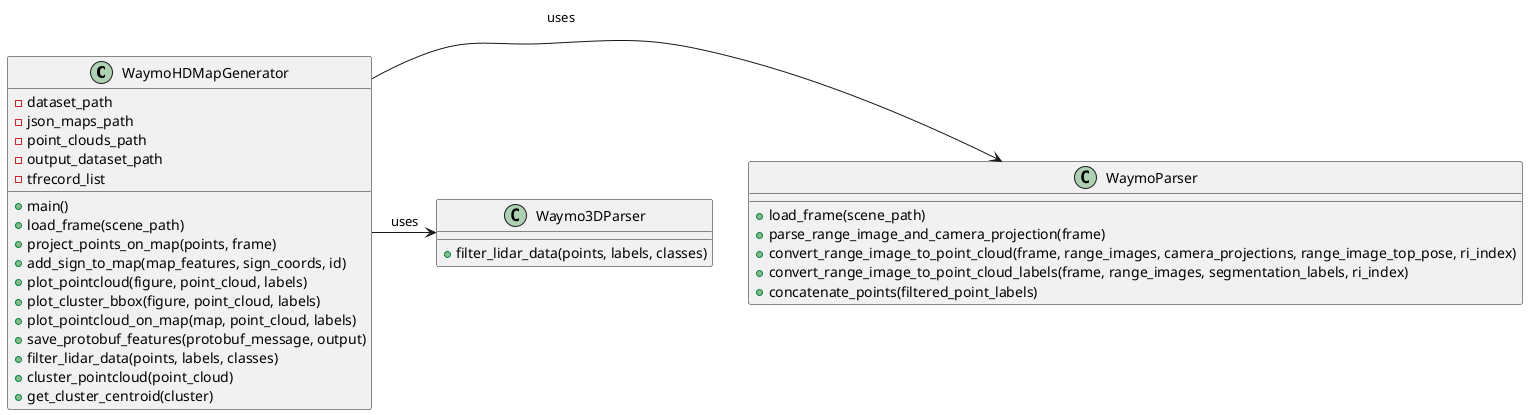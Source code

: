 @startuml

class WaymoHDMapGenerator {
  - dataset_path
  - json_maps_path
  - point_clouds_path
  - output_dataset_path
  - tfrecord_list
  + main()
  + load_frame(scene_path)
  + project_points_on_map(points, frame)
  + add_sign_to_map(map_features, sign_coords, id)
  + plot_pointcloud(figure, point_cloud, labels)
  + plot_cluster_bbox(figure, point_cloud, labels)
  + plot_pointcloud_on_map(map, point_cloud, labels)
  + save_protobuf_features(protobuf_message, output)
  + filter_lidar_data(points, labels, classes)
  + cluster_pointcloud(point_cloud)
  + get_cluster_centroid(cluster)
}

class WaymoParser {
  + load_frame(scene_path)
  + parse_range_image_and_camera_projection(frame)
  + convert_range_image_to_point_cloud(frame, range_images, camera_projections, range_image_top_pose, ri_index)
  + convert_range_image_to_point_cloud_labels(frame, range_images, segmentation_labels, ri_index)
  + concatenate_points(filtered_point_labels)
}

class Waymo3DParser {
  + filter_lidar_data(points, labels, classes)
}

WaymoHDMapGenerator -> WaymoParser : uses
WaymoHDMapGenerator -> Waymo3DParser : uses

@enduml
